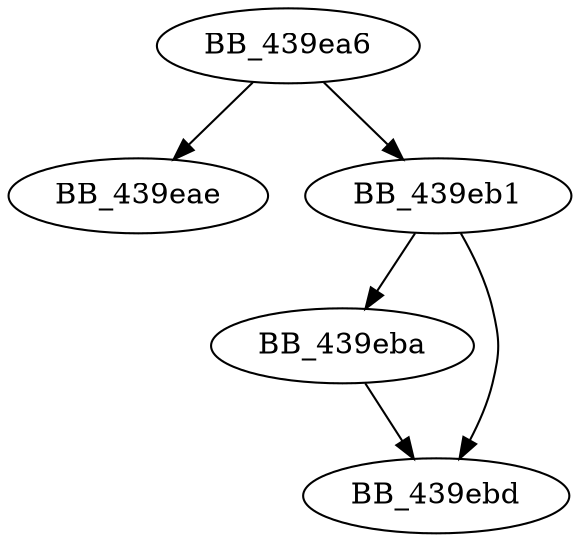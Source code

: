 DiGraph unknown_libname_59{
BB_439ea6->BB_439eae
BB_439ea6->BB_439eb1
BB_439eb1->BB_439eba
BB_439eb1->BB_439ebd
BB_439eba->BB_439ebd
}

